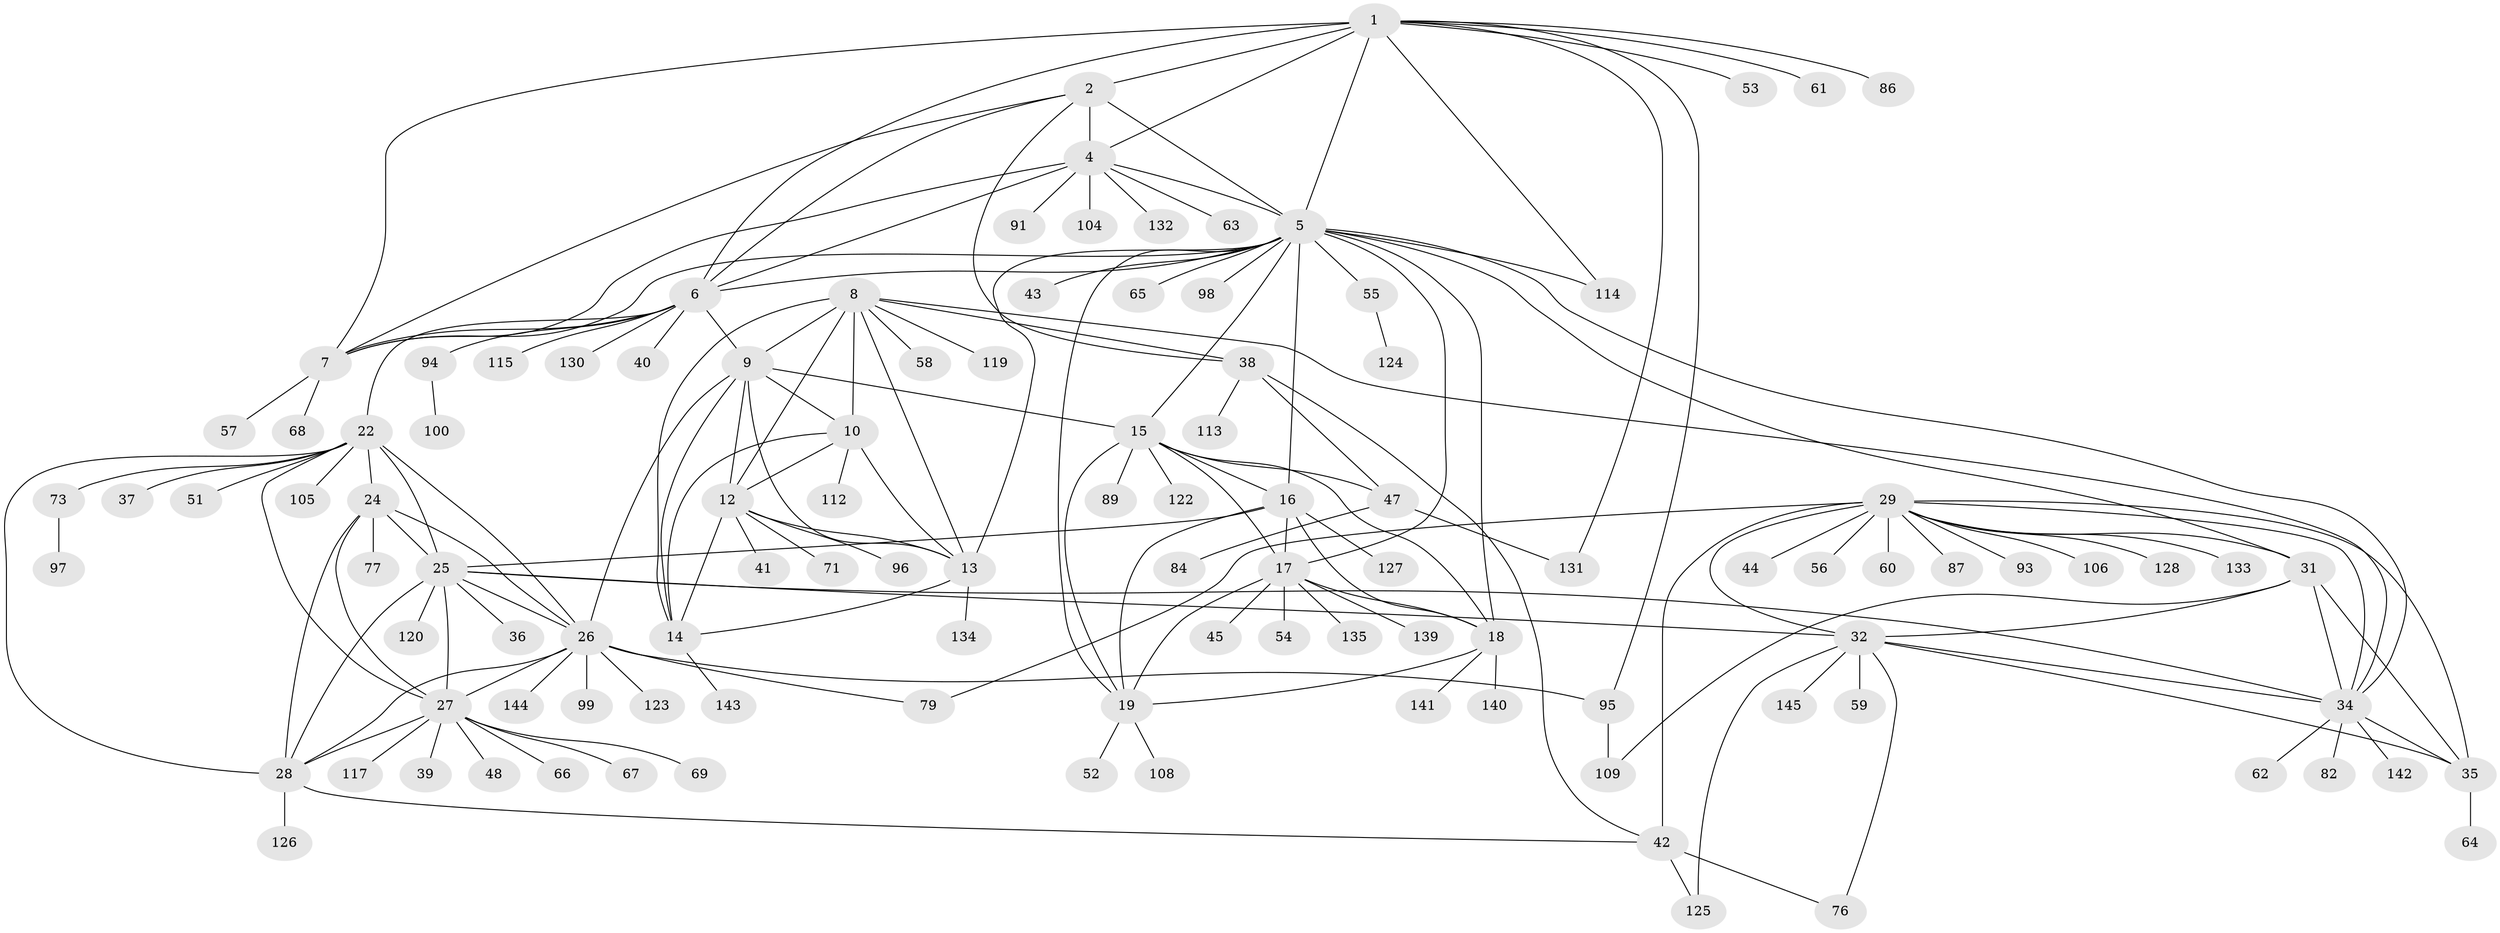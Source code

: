 // original degree distribution, {12: 0.020689655172413793, 7: 0.041379310344827586, 6: 0.013793103448275862, 11: 0.034482758620689655, 13: 0.027586206896551724, 9: 0.034482758620689655, 8: 0.04827586206896552, 10: 0.020689655172413793, 1: 0.5586206896551724, 5: 0.013793103448275862, 2: 0.15172413793103448, 3: 0.034482758620689655}
// Generated by graph-tools (version 1.1) at 2025/42/03/06/25 10:42:14]
// undirected, 110 vertices, 174 edges
graph export_dot {
graph [start="1"]
  node [color=gray90,style=filled];
  1 [super="+75"];
  2 [super="+3"];
  4 [super="+72"];
  5 [super="+21"];
  6 [super="+50"];
  7 [super="+116"];
  8 [super="+46"];
  9 [super="+11"];
  10;
  12 [super="+81"];
  13 [super="+74"];
  14;
  15 [super="+121"];
  16 [super="+20"];
  17 [super="+70"];
  18 [super="+129"];
  19;
  22 [super="+23"];
  24 [super="+111"];
  25 [super="+102"];
  26 [super="+88"];
  27 [super="+49"];
  28 [super="+85"];
  29 [super="+30"];
  31 [super="+110"];
  32 [super="+33"];
  34 [super="+137"];
  35;
  36;
  37;
  38;
  39;
  40;
  41;
  42 [super="+78"];
  43;
  44 [super="+92"];
  45;
  47 [super="+118"];
  48;
  51;
  52 [super="+107"];
  53 [super="+80"];
  54;
  55 [super="+83"];
  56;
  57 [super="+138"];
  58;
  59;
  60;
  61;
  62 [super="+103"];
  63;
  64;
  65;
  66;
  67;
  68;
  69;
  71;
  73 [super="+90"];
  76 [super="+136"];
  77;
  79;
  82;
  84;
  86;
  87;
  89;
  91;
  93 [super="+101"];
  94;
  95;
  96;
  97;
  98;
  99;
  100;
  104;
  105;
  106;
  108;
  109;
  112;
  113;
  114;
  115;
  117;
  119;
  120;
  122;
  123;
  124;
  125;
  126;
  127;
  128;
  130;
  131;
  132;
  133;
  134;
  135;
  139;
  140;
  141;
  142;
  143;
  144;
  145;
  1 -- 2 [weight=2];
  1 -- 4;
  1 -- 5;
  1 -- 6;
  1 -- 7;
  1 -- 53;
  1 -- 61;
  1 -- 86;
  1 -- 95;
  1 -- 114;
  1 -- 131;
  2 -- 4 [weight=2];
  2 -- 5 [weight=2];
  2 -- 6 [weight=2];
  2 -- 7 [weight=2];
  2 -- 38;
  4 -- 5;
  4 -- 6;
  4 -- 7;
  4 -- 63;
  4 -- 91;
  4 -- 104;
  4 -- 132;
  5 -- 6;
  5 -- 7;
  5 -- 31;
  5 -- 65;
  5 -- 98;
  5 -- 34;
  5 -- 43;
  5 -- 15 [weight=2];
  5 -- 16 [weight=2];
  5 -- 17;
  5 -- 18;
  5 -- 19;
  5 -- 114;
  5 -- 55;
  5 -- 13;
  6 -- 7;
  6 -- 22;
  6 -- 40;
  6 -- 94;
  6 -- 115;
  6 -- 130;
  6 -- 9;
  7 -- 57;
  7 -- 68;
  8 -- 9 [weight=2];
  8 -- 10;
  8 -- 12;
  8 -- 13;
  8 -- 14;
  8 -- 34;
  8 -- 38;
  8 -- 58;
  8 -- 119;
  9 -- 10 [weight=2];
  9 -- 12 [weight=2];
  9 -- 13 [weight=2];
  9 -- 14 [weight=2];
  9 -- 26;
  9 -- 15;
  10 -- 12;
  10 -- 13;
  10 -- 14;
  10 -- 112;
  12 -- 13;
  12 -- 14;
  12 -- 41;
  12 -- 71;
  12 -- 96;
  13 -- 14;
  13 -- 134;
  14 -- 143;
  15 -- 16 [weight=2];
  15 -- 17;
  15 -- 18;
  15 -- 19;
  15 -- 47;
  15 -- 89;
  15 -- 122;
  16 -- 17 [weight=2];
  16 -- 18 [weight=2];
  16 -- 19 [weight=2];
  16 -- 25;
  16 -- 127;
  17 -- 18;
  17 -- 19;
  17 -- 45;
  17 -- 54;
  17 -- 135;
  17 -- 139;
  18 -- 19;
  18 -- 140;
  18 -- 141;
  19 -- 52;
  19 -- 108;
  22 -- 24 [weight=2];
  22 -- 25 [weight=2];
  22 -- 26 [weight=2];
  22 -- 27 [weight=2];
  22 -- 28 [weight=2];
  22 -- 51;
  22 -- 105;
  22 -- 37;
  22 -- 73;
  24 -- 25;
  24 -- 26;
  24 -- 27;
  24 -- 28;
  24 -- 77;
  25 -- 26;
  25 -- 27;
  25 -- 28;
  25 -- 32;
  25 -- 36;
  25 -- 120;
  25 -- 34;
  26 -- 27;
  26 -- 28;
  26 -- 79;
  26 -- 95;
  26 -- 99;
  26 -- 123;
  26 -- 144;
  27 -- 28;
  27 -- 39;
  27 -- 48;
  27 -- 66;
  27 -- 67;
  27 -- 69;
  27 -- 117;
  28 -- 42;
  28 -- 126;
  29 -- 31 [weight=2];
  29 -- 32 [weight=4];
  29 -- 34 [weight=2];
  29 -- 35 [weight=2];
  29 -- 44;
  29 -- 93;
  29 -- 106;
  29 -- 128;
  29 -- 133;
  29 -- 79;
  29 -- 87;
  29 -- 56;
  29 -- 60;
  29 -- 42;
  31 -- 32 [weight=2];
  31 -- 34;
  31 -- 35;
  31 -- 109;
  32 -- 34 [weight=2];
  32 -- 35 [weight=2];
  32 -- 59;
  32 -- 76;
  32 -- 145;
  32 -- 125;
  34 -- 35;
  34 -- 62;
  34 -- 82;
  34 -- 142;
  35 -- 64;
  38 -- 42;
  38 -- 113;
  38 -- 47;
  42 -- 125;
  42 -- 76;
  47 -- 84;
  47 -- 131;
  55 -- 124;
  73 -- 97;
  94 -- 100;
  95 -- 109;
}
